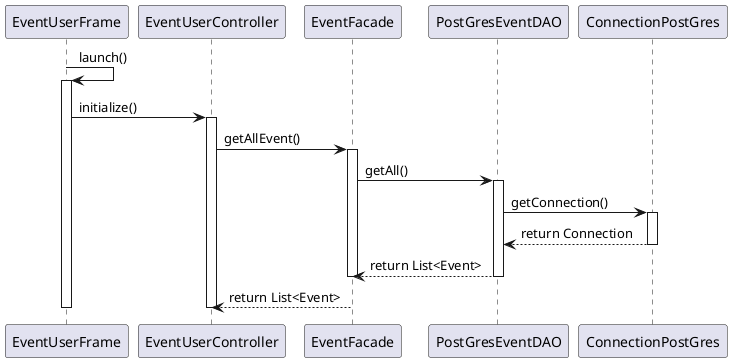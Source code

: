 
@startuml initialize-user

EventUserFrame -> EventUserFrame : launch()
activate EventUserFrame

EventUserFrame -> EventUserController: initialize()
activate EventUserController

EventUserController -> EventFacade: getAllEvent()
activate EventFacade

EventFacade -> PostGresEventDAO : getAll()
activate PostGresEventDAO

PostGresEventDAO -> ConnectionPostGres : getConnection()
activate ConnectionPostGres
ConnectionPostGres --> PostGresEventDAO : return Connection
deactivate ConnectionPostGres
PostGresEventDAO --> EventFacade : return List<Event>
deactivate PostGresEventDAO
deactivate EventFacade

EventFacade --> EventUserController : return List<Event>
deactivate EventUserController
deactivate EventUserFrame

@enduml
